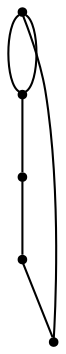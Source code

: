 graph {
  node [shape=point,comment="{\"directed\":false,\"doi\":\"10.1007/978-3-540-24595-7_34\",\"figure\":\"6 (2)\"}"]

  v0 [pos="1418.8347565406978,1464.2012659708657"]
  v1 [pos="1455.0915515988372,1432.2095616658528"]
  v2 [pos="1490.0980377906976,1397.851219177246"]
  v3 [pos="1510.101707848837,1305.4522895812988"]
  v4 [pos="1418.8347565406978,1180.3512954711914"]

  v1 -- v0 [id="-2",pos="1455.0915515988372,1432.2095616658528 1418.8347565406978,1464.2012659708657 1418.8347565406978,1464.2012659708657 1418.8347565406978,1464.2012659708657"]
  v2 -- v1 [id="-3",pos="1490.0980377906976,1397.851219177246 1455.0915515988372,1432.2095616658528 1455.0915515988372,1432.2095616658528 1455.0915515988372,1432.2095616658528"]
  v4 -- v0 [id="-5",pos="1418.8347565406978,1180.3512954711914 1360.7947856104652,1205.4678980509439 1360.7947856104652,1205.4678980509439 1360.7947856104652,1205.4678980509439 1333.2146075581395,1261.9762802124023 1333.2146075581395,1261.9762802124023 1333.2146075581395,1261.9762802124023 1326.317496366279,1360.2428817749023 1326.317496366279,1360.2428817749023 1326.317496366279,1360.2428817749023 1350.4512172965117,1425.351244608561 1350.4512172965117,1425.351244608561 1350.4512172965117,1425.351244608561 1418.8347565406978,1464.2012659708657 1418.8347565406978,1464.2012659708657 1418.8347565406978,1464.2012659708657"]
  v0 -- v4 [id="-7",pos="1418.8347565406978,1464.2012659708657 1418.8347565406978,1180.3512954711914 1418.8347565406978,1180.3512954711914 1418.8347565406978,1180.3512954711914"]
  v4 -- v3 [id="-8",pos="1418.8347565406978,1180.3512954711914 1502.158539244186,1211.6137568155923 1502.158539244186,1211.6137568155923 1502.158539244186,1211.6137568155923 1510.101707848837,1305.4522895812988 1510.101707848837,1305.4522895812988 1510.101707848837,1305.4522895812988"]
  v3 -- v2 [id="-13",pos="1510.101707848837,1305.4522895812988 1490.0980377906976,1397.851219177246 1490.0980377906976,1397.851219177246 1490.0980377906976,1397.851219177246"]
}